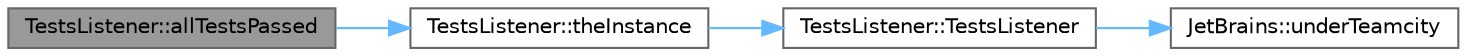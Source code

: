 digraph "TestsListener::allTestsPassed"
{
 // LATEX_PDF_SIZE
  bgcolor="transparent";
  edge [fontname=Helvetica,fontsize=10,labelfontname=Helvetica,labelfontsize=10];
  node [fontname=Helvetica,fontsize=10,shape=box,height=0.2,width=0.4];
  rankdir="LR";
  Node1 [id="Node000001",label="TestsListener::allTestsPassed",height=0.2,width=0.4,color="gray40", fillcolor="grey60", style="filled", fontcolor="black",tooltip=" "];
  Node1 -> Node2 [id="edge4_Node000001_Node000002",color="steelblue1",style="solid",tooltip=" "];
  Node2 [id="Node000002",label="TestsListener::theInstance",height=0.2,width=0.4,color="grey40", fillcolor="white", style="filled",URL="$class_tests_listener.html#a8a506146632c37d644e35aca0df123b2",tooltip=" "];
  Node2 -> Node3 [id="edge5_Node000002_Node000003",color="steelblue1",style="solid",tooltip=" "];
  Node3 [id="Node000003",label="TestsListener::TestsListener",height=0.2,width=0.4,color="grey40", fillcolor="white", style="filled",URL="$class_tests_listener.html#a1733c44a590800ed9650514bf78d6d63",tooltip=" "];
  Node3 -> Node4 [id="edge6_Node000003_Node000004",color="steelblue1",style="solid",tooltip=" "];
  Node4 [id="Node000004",label="JetBrains::underTeamcity",height=0.2,width=0.4,color="grey40", fillcolor="white", style="filled",URL="$namespace_jet_brains.html#a3acd94feb9c198cd81b63730c63ddc3a",tooltip=" "];
}
